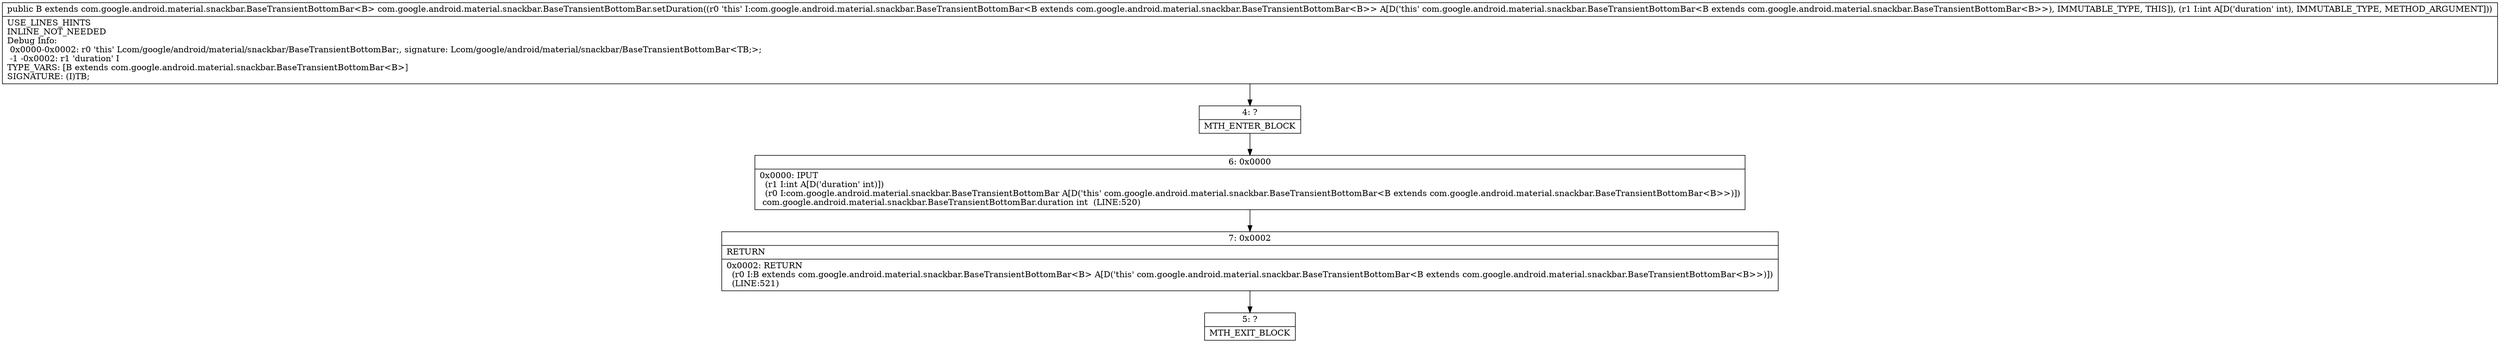 digraph "CFG forcom.google.android.material.snackbar.BaseTransientBottomBar.setDuration(I)Lcom\/google\/android\/material\/snackbar\/BaseTransientBottomBar;" {
Node_4 [shape=record,label="{4\:\ ?|MTH_ENTER_BLOCK\l}"];
Node_6 [shape=record,label="{6\:\ 0x0000|0x0000: IPUT  \l  (r1 I:int A[D('duration' int)])\l  (r0 I:com.google.android.material.snackbar.BaseTransientBottomBar A[D('this' com.google.android.material.snackbar.BaseTransientBottomBar\<B extends com.google.android.material.snackbar.BaseTransientBottomBar\<B\>\>)])\l com.google.android.material.snackbar.BaseTransientBottomBar.duration int  (LINE:520)\l}"];
Node_7 [shape=record,label="{7\:\ 0x0002|RETURN\l|0x0002: RETURN  \l  (r0 I:B extends com.google.android.material.snackbar.BaseTransientBottomBar\<B\> A[D('this' com.google.android.material.snackbar.BaseTransientBottomBar\<B extends com.google.android.material.snackbar.BaseTransientBottomBar\<B\>\>)])\l  (LINE:521)\l}"];
Node_5 [shape=record,label="{5\:\ ?|MTH_EXIT_BLOCK\l}"];
MethodNode[shape=record,label="{public B extends com.google.android.material.snackbar.BaseTransientBottomBar\<B\> com.google.android.material.snackbar.BaseTransientBottomBar.setDuration((r0 'this' I:com.google.android.material.snackbar.BaseTransientBottomBar\<B extends com.google.android.material.snackbar.BaseTransientBottomBar\<B\>\> A[D('this' com.google.android.material.snackbar.BaseTransientBottomBar\<B extends com.google.android.material.snackbar.BaseTransientBottomBar\<B\>\>), IMMUTABLE_TYPE, THIS]), (r1 I:int A[D('duration' int), IMMUTABLE_TYPE, METHOD_ARGUMENT]))  | USE_LINES_HINTS\lINLINE_NOT_NEEDED\lDebug Info:\l  0x0000\-0x0002: r0 'this' Lcom\/google\/android\/material\/snackbar\/BaseTransientBottomBar;, signature: Lcom\/google\/android\/material\/snackbar\/BaseTransientBottomBar\<TB;\>;\l  \-1 \-0x0002: r1 'duration' I\lTYPE_VARS: [B extends com.google.android.material.snackbar.BaseTransientBottomBar\<B\>]\lSIGNATURE: (I)TB;\l}"];
MethodNode -> Node_4;Node_4 -> Node_6;
Node_6 -> Node_7;
Node_7 -> Node_5;
}

